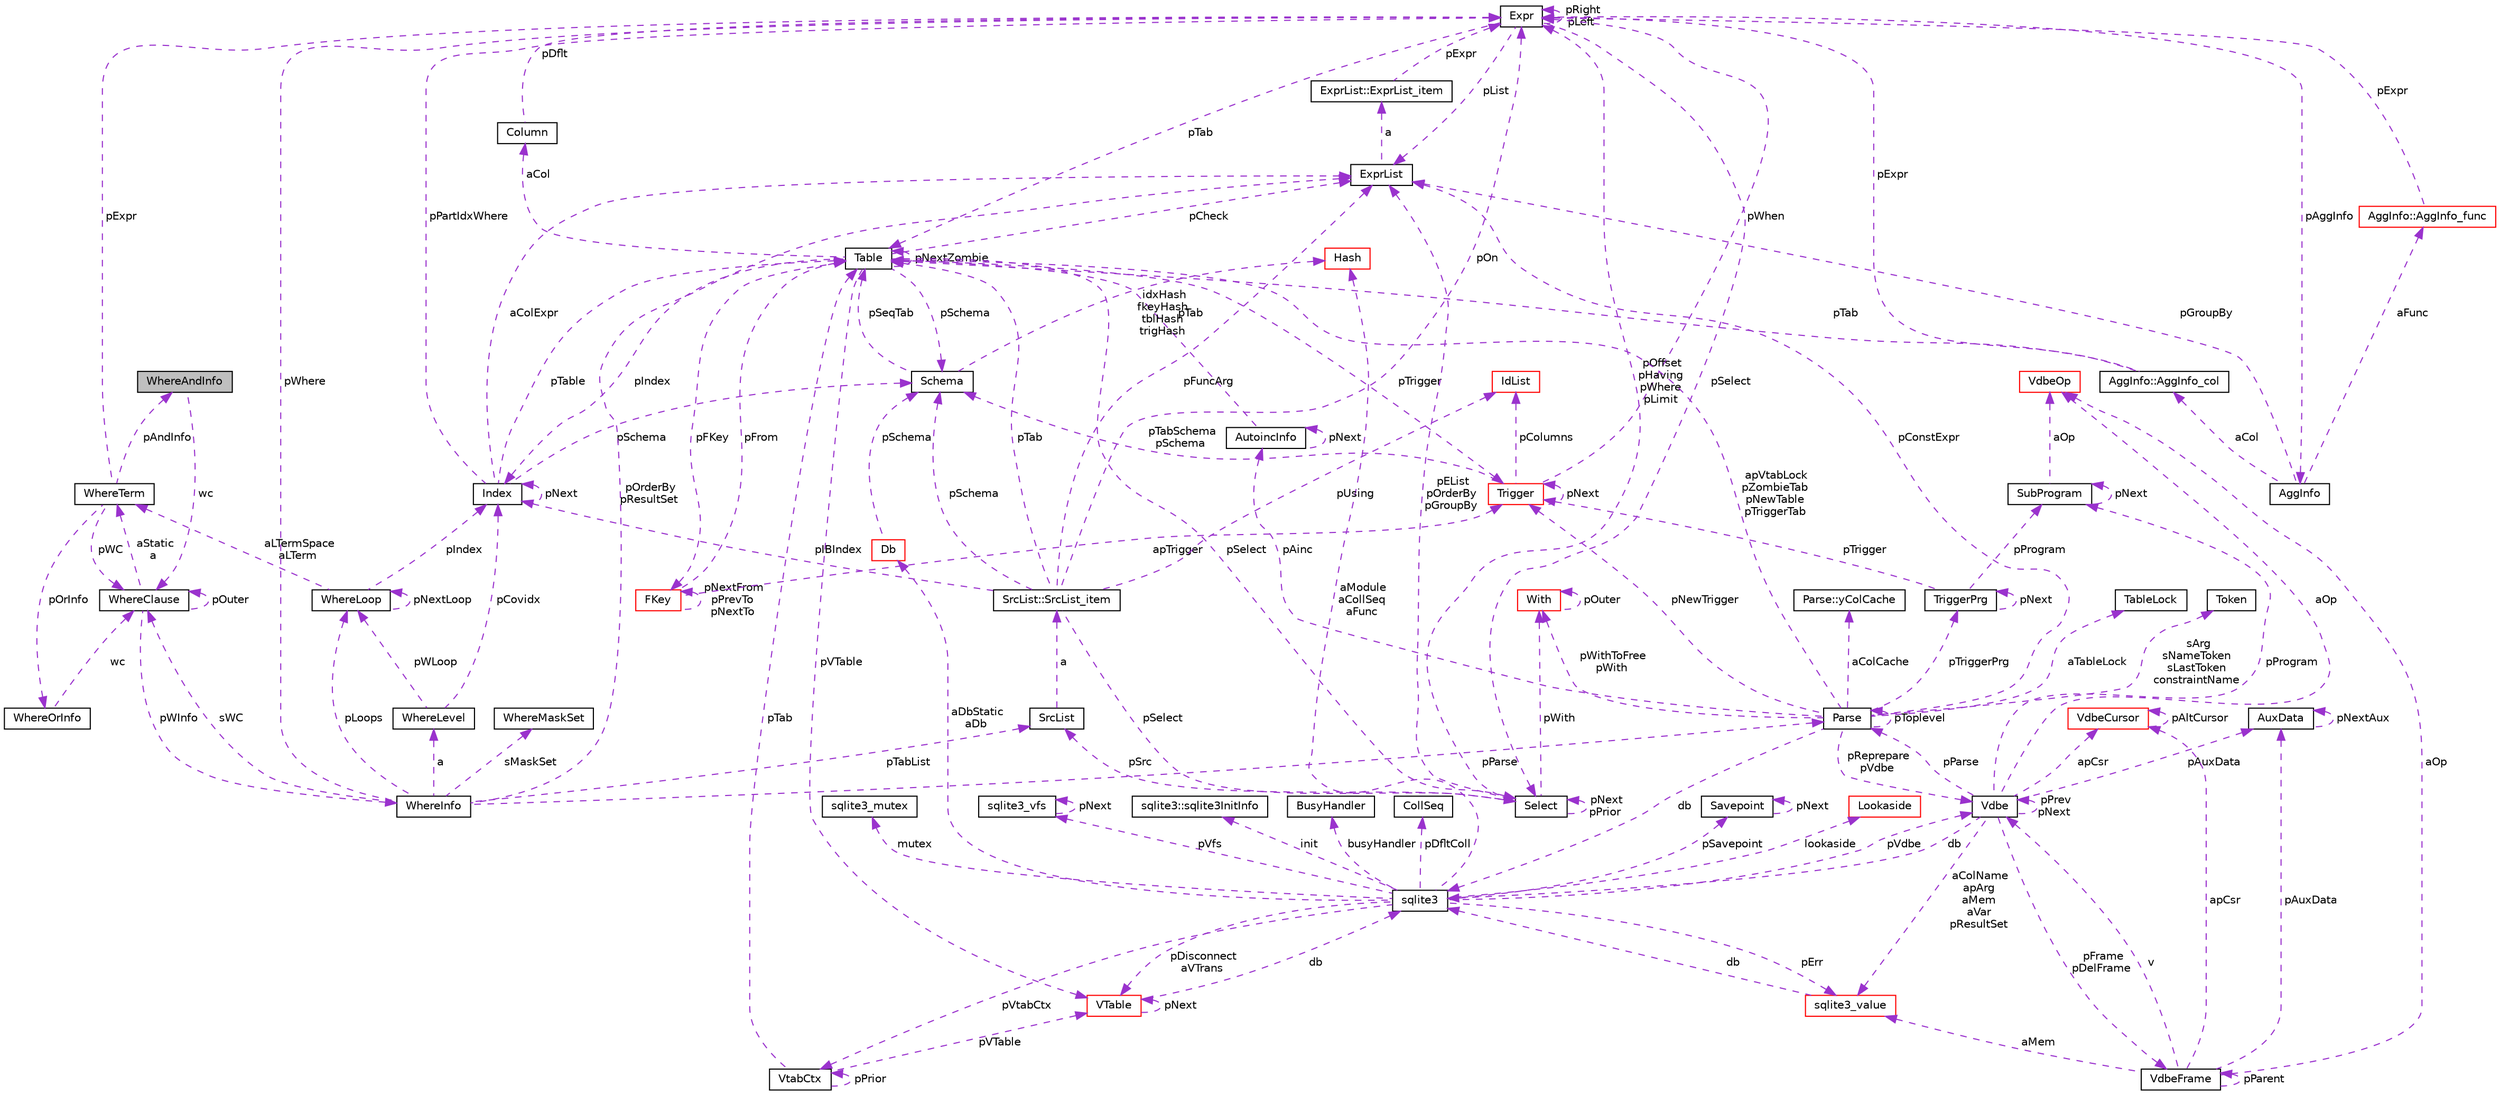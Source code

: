 digraph "WhereAndInfo"
{
  edge [fontname="Helvetica",fontsize="10",labelfontname="Helvetica",labelfontsize="10"];
  node [fontname="Helvetica",fontsize="10",shape=record];
  Node1 [label="WhereAndInfo",height=0.2,width=0.4,color="black", fillcolor="grey75", style="filled", fontcolor="black"];
  Node2 -> Node1 [dir="back",color="darkorchid3",fontsize="10",style="dashed",label=" wc" ,fontname="Helvetica"];
  Node2 [label="WhereClause",height=0.2,width=0.4,color="black", fillcolor="white", style="filled",URL="$structWhereClause.html"];
  Node3 -> Node2 [dir="back",color="darkorchid3",fontsize="10",style="dashed",label=" aStatic\na" ,fontname="Helvetica"];
  Node3 [label="WhereTerm",height=0.2,width=0.4,color="black", fillcolor="white", style="filled",URL="$structWhereTerm.html"];
  Node1 -> Node3 [dir="back",color="darkorchid3",fontsize="10",style="dashed",label=" pAndInfo" ,fontname="Helvetica"];
  Node4 -> Node3 [dir="back",color="darkorchid3",fontsize="10",style="dashed",label=" pOrInfo" ,fontname="Helvetica"];
  Node4 [label="WhereOrInfo",height=0.2,width=0.4,color="black", fillcolor="white", style="filled",URL="$structWhereOrInfo.html"];
  Node2 -> Node4 [dir="back",color="darkorchid3",fontsize="10",style="dashed",label=" wc" ,fontname="Helvetica"];
  Node5 -> Node3 [dir="back",color="darkorchid3",fontsize="10",style="dashed",label=" pExpr" ,fontname="Helvetica"];
  Node5 [label="Expr",height=0.2,width=0.4,color="black", fillcolor="white", style="filled",URL="$structExpr.html"];
  Node6 -> Node5 [dir="back",color="darkorchid3",fontsize="10",style="dashed",label=" pAggInfo" ,fontname="Helvetica"];
  Node6 [label="AggInfo",height=0.2,width=0.4,color="black", fillcolor="white", style="filled",URL="$structAggInfo.html"];
  Node7 -> Node6 [dir="back",color="darkorchid3",fontsize="10",style="dashed",label=" aCol" ,fontname="Helvetica"];
  Node7 [label="AggInfo::AggInfo_col",height=0.2,width=0.4,color="black", fillcolor="white", style="filled",URL="$structAggInfo_1_1AggInfo__col.html"];
  Node5 -> Node7 [dir="back",color="darkorchid3",fontsize="10",style="dashed",label=" pExpr" ,fontname="Helvetica"];
  Node8 -> Node7 [dir="back",color="darkorchid3",fontsize="10",style="dashed",label=" pTab" ,fontname="Helvetica"];
  Node8 [label="Table",height=0.2,width=0.4,color="black", fillcolor="white", style="filled",URL="$structTable.html"];
  Node9 -> Node8 [dir="back",color="darkorchid3",fontsize="10",style="dashed",label=" pSchema" ,fontname="Helvetica"];
  Node9 [label="Schema",height=0.2,width=0.4,color="black", fillcolor="white", style="filled",URL="$structSchema.html"];
  Node8 -> Node9 [dir="back",color="darkorchid3",fontsize="10",style="dashed",label=" pSeqTab" ,fontname="Helvetica"];
  Node10 -> Node9 [dir="back",color="darkorchid3",fontsize="10",style="dashed",label=" idxHash\nfkeyHash\ntblHash\ntrigHash" ,fontname="Helvetica"];
  Node10 [label="Hash",height=0.2,width=0.4,color="red", fillcolor="white", style="filled",URL="$structHash.html"];
  Node11 -> Node8 [dir="back",color="darkorchid3",fontsize="10",style="dashed",label=" aCol" ,fontname="Helvetica"];
  Node11 [label="Column",height=0.2,width=0.4,color="black", fillcolor="white", style="filled",URL="$structColumn.html"];
  Node5 -> Node11 [dir="back",color="darkorchid3",fontsize="10",style="dashed",label=" pDflt" ,fontname="Helvetica"];
  Node12 -> Node8 [dir="back",color="darkorchid3",fontsize="10",style="dashed",label=" pFKey" ,fontname="Helvetica"];
  Node12 [label="FKey",height=0.2,width=0.4,color="red", fillcolor="white", style="filled",URL="$structFKey.html"];
  Node12 -> Node12 [dir="back",color="darkorchid3",fontsize="10",style="dashed",label=" pNextFrom\npPrevTo\npNextTo" ,fontname="Helvetica"];
  Node8 -> Node12 [dir="back",color="darkorchid3",fontsize="10",style="dashed",label=" pFrom" ,fontname="Helvetica"];
  Node13 -> Node12 [dir="back",color="darkorchid3",fontsize="10",style="dashed",label=" apTrigger" ,fontname="Helvetica"];
  Node13 [label="Trigger",height=0.2,width=0.4,color="red", fillcolor="white", style="filled",URL="$structTrigger.html"];
  Node9 -> Node13 [dir="back",color="darkorchid3",fontsize="10",style="dashed",label=" pTabSchema\npSchema" ,fontname="Helvetica"];
  Node5 -> Node13 [dir="back",color="darkorchid3",fontsize="10",style="dashed",label=" pWhen" ,fontname="Helvetica"];
  Node14 -> Node13 [dir="back",color="darkorchid3",fontsize="10",style="dashed",label=" pColumns" ,fontname="Helvetica"];
  Node14 [label="IdList",height=0.2,width=0.4,color="red", fillcolor="white", style="filled",URL="$structIdList.html"];
  Node13 -> Node13 [dir="back",color="darkorchid3",fontsize="10",style="dashed",label=" pNext" ,fontname="Helvetica"];
  Node15 -> Node8 [dir="back",color="darkorchid3",fontsize="10",style="dashed",label=" pVTable" ,fontname="Helvetica"];
  Node15 [label="VTable",height=0.2,width=0.4,color="red", fillcolor="white", style="filled",URL="$structVTable.html"];
  Node16 -> Node15 [dir="back",color="darkorchid3",fontsize="10",style="dashed",label=" db" ,fontname="Helvetica"];
  Node16 [label="sqlite3",height=0.2,width=0.4,color="black", fillcolor="white", style="filled",URL="$structsqlite3.html"];
  Node17 -> Node16 [dir="back",color="darkorchid3",fontsize="10",style="dashed",label=" pVdbe" ,fontname="Helvetica"];
  Node17 [label="Vdbe",height=0.2,width=0.4,color="black", fillcolor="white", style="filled",URL="$structVdbe.html"];
  Node17 -> Node17 [dir="back",color="darkorchid3",fontsize="10",style="dashed",label=" pPrev\npNext" ,fontname="Helvetica"];
  Node16 -> Node17 [dir="back",color="darkorchid3",fontsize="10",style="dashed",label=" db" ,fontname="Helvetica"];
  Node18 -> Node17 [dir="back",color="darkorchid3",fontsize="10",style="dashed",label=" aColName\napArg\naMem\naVar\npResultSet" ,fontname="Helvetica"];
  Node18 [label="sqlite3_value",height=0.2,width=0.4,color="red", fillcolor="white", style="filled",URL="$structsqlite3__value.html"];
  Node16 -> Node18 [dir="back",color="darkorchid3",fontsize="10",style="dashed",label=" db" ,fontname="Helvetica"];
  Node19 -> Node17 [dir="back",color="darkorchid3",fontsize="10",style="dashed",label=" pFrame\npDelFrame" ,fontname="Helvetica"];
  Node19 [label="VdbeFrame",height=0.2,width=0.4,color="black", fillcolor="white", style="filled",URL="$structVdbeFrame.html"];
  Node17 -> Node19 [dir="back",color="darkorchid3",fontsize="10",style="dashed",label=" v" ,fontname="Helvetica"];
  Node18 -> Node19 [dir="back",color="darkorchid3",fontsize="10",style="dashed",label=" aMem" ,fontname="Helvetica"];
  Node19 -> Node19 [dir="back",color="darkorchid3",fontsize="10",style="dashed",label=" pParent" ,fontname="Helvetica"];
  Node20 -> Node19 [dir="back",color="darkorchid3",fontsize="10",style="dashed",label=" pAuxData" ,fontname="Helvetica"];
  Node20 [label="AuxData",height=0.2,width=0.4,color="black", fillcolor="white", style="filled",URL="$structAuxData.html"];
  Node20 -> Node20 [dir="back",color="darkorchid3",fontsize="10",style="dashed",label=" pNextAux" ,fontname="Helvetica"];
  Node21 -> Node19 [dir="back",color="darkorchid3",fontsize="10",style="dashed",label=" apCsr" ,fontname="Helvetica"];
  Node21 [label="VdbeCursor",height=0.2,width=0.4,color="red", fillcolor="white", style="filled",URL="$structVdbeCursor.html"];
  Node21 -> Node21 [dir="back",color="darkorchid3",fontsize="10",style="dashed",label=" pAltCursor" ,fontname="Helvetica"];
  Node22 -> Node19 [dir="back",color="darkorchid3",fontsize="10",style="dashed",label=" aOp" ,fontname="Helvetica"];
  Node22 [label="VdbeOp",height=0.2,width=0.4,color="red", fillcolor="white", style="filled",URL="$structVdbeOp.html"];
  Node20 -> Node17 [dir="back",color="darkorchid3",fontsize="10",style="dashed",label=" pAuxData" ,fontname="Helvetica"];
  Node23 -> Node17 [dir="back",color="darkorchid3",fontsize="10",style="dashed",label=" pProgram" ,fontname="Helvetica"];
  Node23 [label="SubProgram",height=0.2,width=0.4,color="black", fillcolor="white", style="filled",URL="$structSubProgram.html"];
  Node23 -> Node23 [dir="back",color="darkorchid3",fontsize="10",style="dashed",label=" pNext" ,fontname="Helvetica"];
  Node22 -> Node23 [dir="back",color="darkorchid3",fontsize="10",style="dashed",label=" aOp" ,fontname="Helvetica"];
  Node21 -> Node17 [dir="back",color="darkorchid3",fontsize="10",style="dashed",label=" apCsr" ,fontname="Helvetica"];
  Node24 -> Node17 [dir="back",color="darkorchid3",fontsize="10",style="dashed",label=" pParse" ,fontname="Helvetica"];
  Node24 [label="Parse",height=0.2,width=0.4,color="black", fillcolor="white", style="filled",URL="$structParse.html"];
  Node17 -> Node24 [dir="back",color="darkorchid3",fontsize="10",style="dashed",label=" pReprepare\npVdbe" ,fontname="Helvetica"];
  Node16 -> Node24 [dir="back",color="darkorchid3",fontsize="10",style="dashed",label=" db" ,fontname="Helvetica"];
  Node25 -> Node24 [dir="back",color="darkorchid3",fontsize="10",style="dashed",label=" aTableLock" ,fontname="Helvetica"];
  Node25 [label="TableLock",height=0.2,width=0.4,color="black", fillcolor="white", style="filled",URL="$structTableLock.html"];
  Node26 -> Node24 [dir="back",color="darkorchid3",fontsize="10",style="dashed",label=" sArg\nsNameToken\nsLastToken\nconstraintName" ,fontname="Helvetica"];
  Node26 [label="Token",height=0.2,width=0.4,color="black", fillcolor="white", style="filled",URL="$structToken.html"];
  Node27 -> Node24 [dir="back",color="darkorchid3",fontsize="10",style="dashed",label=" pWithToFree\npWith" ,fontname="Helvetica"];
  Node27 [label="With",height=0.2,width=0.4,color="red", fillcolor="white", style="filled",URL="$structWith.html"];
  Node27 -> Node27 [dir="back",color="darkorchid3",fontsize="10",style="dashed",label=" pOuter" ,fontname="Helvetica"];
  Node28 -> Node24 [dir="back",color="darkorchid3",fontsize="10",style="dashed",label=" aColCache" ,fontname="Helvetica"];
  Node28 [label="Parse::yColCache",height=0.2,width=0.4,color="black", fillcolor="white", style="filled",URL="$structParse_1_1yColCache.html"];
  Node8 -> Node24 [dir="back",color="darkorchid3",fontsize="10",style="dashed",label=" apVtabLock\npZombieTab\npNewTable\npTriggerTab" ,fontname="Helvetica"];
  Node13 -> Node24 [dir="back",color="darkorchid3",fontsize="10",style="dashed",label=" pNewTrigger" ,fontname="Helvetica"];
  Node29 -> Node24 [dir="back",color="darkorchid3",fontsize="10",style="dashed",label=" pTriggerPrg" ,fontname="Helvetica"];
  Node29 [label="TriggerPrg",height=0.2,width=0.4,color="black", fillcolor="white", style="filled",URL="$structTriggerPrg.html"];
  Node23 -> Node29 [dir="back",color="darkorchid3",fontsize="10",style="dashed",label=" pProgram" ,fontname="Helvetica"];
  Node13 -> Node29 [dir="back",color="darkorchid3",fontsize="10",style="dashed",label=" pTrigger" ,fontname="Helvetica"];
  Node29 -> Node29 [dir="back",color="darkorchid3",fontsize="10",style="dashed",label=" pNext" ,fontname="Helvetica"];
  Node30 -> Node24 [dir="back",color="darkorchid3",fontsize="10",style="dashed",label=" pAinc" ,fontname="Helvetica"];
  Node30 [label="AutoincInfo",height=0.2,width=0.4,color="black", fillcolor="white", style="filled",URL="$structAutoincInfo.html"];
  Node8 -> Node30 [dir="back",color="darkorchid3",fontsize="10",style="dashed",label=" pTab" ,fontname="Helvetica"];
  Node30 -> Node30 [dir="back",color="darkorchid3",fontsize="10",style="dashed",label=" pNext" ,fontname="Helvetica"];
  Node31 -> Node24 [dir="back",color="darkorchid3",fontsize="10",style="dashed",label=" pConstExpr" ,fontname="Helvetica"];
  Node31 [label="ExprList",height=0.2,width=0.4,color="black", fillcolor="white", style="filled",URL="$structExprList.html"];
  Node32 -> Node31 [dir="back",color="darkorchid3",fontsize="10",style="dashed",label=" a" ,fontname="Helvetica"];
  Node32 [label="ExprList::ExprList_item",height=0.2,width=0.4,color="black", fillcolor="white", style="filled",URL="$structExprList_1_1ExprList__item.html"];
  Node5 -> Node32 [dir="back",color="darkorchid3",fontsize="10",style="dashed",label=" pExpr" ,fontname="Helvetica"];
  Node24 -> Node24 [dir="back",color="darkorchid3",fontsize="10",style="dashed",label=" pToplevel" ,fontname="Helvetica"];
  Node22 -> Node17 [dir="back",color="darkorchid3",fontsize="10",style="dashed",label=" aOp" ,fontname="Helvetica"];
  Node33 -> Node16 [dir="back",color="darkorchid3",fontsize="10",style="dashed",label=" pSavepoint" ,fontname="Helvetica"];
  Node33 [label="Savepoint",height=0.2,width=0.4,color="black", fillcolor="white", style="filled",URL="$structSavepoint.html"];
  Node33 -> Node33 [dir="back",color="darkorchid3",fontsize="10",style="dashed",label=" pNext" ,fontname="Helvetica"];
  Node34 -> Node16 [dir="back",color="darkorchid3",fontsize="10",style="dashed",label=" lookaside" ,fontname="Helvetica"];
  Node34 [label="Lookaside",height=0.2,width=0.4,color="red", fillcolor="white", style="filled",URL="$structLookaside.html"];
  Node18 -> Node16 [dir="back",color="darkorchid3",fontsize="10",style="dashed",label=" pErr" ,fontname="Helvetica"];
  Node35 -> Node16 [dir="back",color="darkorchid3",fontsize="10",style="dashed",label=" mutex" ,fontname="Helvetica"];
  Node35 [label="sqlite3_mutex",height=0.2,width=0.4,color="black", fillcolor="white", style="filled",URL="$structsqlite3__mutex.html"];
  Node36 -> Node16 [dir="back",color="darkorchid3",fontsize="10",style="dashed",label=" pVfs" ,fontname="Helvetica"];
  Node36 [label="sqlite3_vfs",height=0.2,width=0.4,color="black", fillcolor="white", style="filled",URL="$structsqlite3__vfs.html"];
  Node36 -> Node36 [dir="back",color="darkorchid3",fontsize="10",style="dashed",label=" pNext" ,fontname="Helvetica"];
  Node37 -> Node16 [dir="back",color="darkorchid3",fontsize="10",style="dashed",label=" init" ,fontname="Helvetica"];
  Node37 [label="sqlite3::sqlite3InitInfo",height=0.2,width=0.4,color="black", fillcolor="white", style="filled",URL="$structsqlite3_1_1sqlite3InitInfo.html"];
  Node38 -> Node16 [dir="back",color="darkorchid3",fontsize="10",style="dashed",label=" busyHandler" ,fontname="Helvetica"];
  Node38 [label="BusyHandler",height=0.2,width=0.4,color="black", fillcolor="white", style="filled",URL="$structBusyHandler.html"];
  Node39 -> Node16 [dir="back",color="darkorchid3",fontsize="10",style="dashed",label=" pVtabCtx" ,fontname="Helvetica"];
  Node39 [label="VtabCtx",height=0.2,width=0.4,color="black", fillcolor="white", style="filled",URL="$structVtabCtx.html"];
  Node39 -> Node39 [dir="back",color="darkorchid3",fontsize="10",style="dashed",label=" pPrior" ,fontname="Helvetica"];
  Node15 -> Node39 [dir="back",color="darkorchid3",fontsize="10",style="dashed",label=" pVTable" ,fontname="Helvetica"];
  Node8 -> Node39 [dir="back",color="darkorchid3",fontsize="10",style="dashed",label=" pTab" ,fontname="Helvetica"];
  Node40 -> Node16 [dir="back",color="darkorchid3",fontsize="10",style="dashed",label=" pDfltColl" ,fontname="Helvetica"];
  Node40 [label="CollSeq",height=0.2,width=0.4,color="black", fillcolor="white", style="filled",URL="$structCollSeq.html"];
  Node15 -> Node16 [dir="back",color="darkorchid3",fontsize="10",style="dashed",label=" pDisconnect\naVTrans" ,fontname="Helvetica"];
  Node41 -> Node16 [dir="back",color="darkorchid3",fontsize="10",style="dashed",label=" aDbStatic\naDb" ,fontname="Helvetica"];
  Node41 [label="Db",height=0.2,width=0.4,color="red", fillcolor="white", style="filled",URL="$structDb.html"];
  Node9 -> Node41 [dir="back",color="darkorchid3",fontsize="10",style="dashed",label=" pSchema" ,fontname="Helvetica"];
  Node10 -> Node16 [dir="back",color="darkorchid3",fontsize="10",style="dashed",label=" aModule\naCollSeq\naFunc" ,fontname="Helvetica"];
  Node15 -> Node15 [dir="back",color="darkorchid3",fontsize="10",style="dashed",label=" pNext" ,fontname="Helvetica"];
  Node8 -> Node8 [dir="back",color="darkorchid3",fontsize="10",style="dashed",label=" pNextZombie" ,fontname="Helvetica"];
  Node13 -> Node8 [dir="back",color="darkorchid3",fontsize="10",style="dashed",label=" pTrigger" ,fontname="Helvetica"];
  Node42 -> Node8 [dir="back",color="darkorchid3",fontsize="10",style="dashed",label=" pSelect" ,fontname="Helvetica"];
  Node42 [label="Select",height=0.2,width=0.4,color="black", fillcolor="white", style="filled",URL="$structSelect.html"];
  Node5 -> Node42 [dir="back",color="darkorchid3",fontsize="10",style="dashed",label=" pOffset\npHaving\npWhere\npLimit" ,fontname="Helvetica"];
  Node27 -> Node42 [dir="back",color="darkorchid3",fontsize="10",style="dashed",label=" pWith" ,fontname="Helvetica"];
  Node42 -> Node42 [dir="back",color="darkorchid3",fontsize="10",style="dashed",label=" pNext\npPrior" ,fontname="Helvetica"];
  Node43 -> Node42 [dir="back",color="darkorchid3",fontsize="10",style="dashed",label=" pSrc" ,fontname="Helvetica"];
  Node43 [label="SrcList",height=0.2,width=0.4,color="black", fillcolor="white", style="filled",URL="$structSrcList.html"];
  Node44 -> Node43 [dir="back",color="darkorchid3",fontsize="10",style="dashed",label=" a" ,fontname="Helvetica"];
  Node44 [label="SrcList::SrcList_item",height=0.2,width=0.4,color="black", fillcolor="white", style="filled",URL="$structSrcList_1_1SrcList__item.html"];
  Node9 -> Node44 [dir="back",color="darkorchid3",fontsize="10",style="dashed",label=" pSchema" ,fontname="Helvetica"];
  Node5 -> Node44 [dir="back",color="darkorchid3",fontsize="10",style="dashed",label=" pOn" ,fontname="Helvetica"];
  Node14 -> Node44 [dir="back",color="darkorchid3",fontsize="10",style="dashed",label=" pUsing" ,fontname="Helvetica"];
  Node8 -> Node44 [dir="back",color="darkorchid3",fontsize="10",style="dashed",label=" pTab" ,fontname="Helvetica"];
  Node42 -> Node44 [dir="back",color="darkorchid3",fontsize="10",style="dashed",label=" pSelect" ,fontname="Helvetica"];
  Node45 -> Node44 [dir="back",color="darkorchid3",fontsize="10",style="dashed",label=" pIBIndex" ,fontname="Helvetica"];
  Node45 [label="Index",height=0.2,width=0.4,color="black", fillcolor="white", style="filled",URL="$structIndex.html"];
  Node9 -> Node45 [dir="back",color="darkorchid3",fontsize="10",style="dashed",label=" pSchema" ,fontname="Helvetica"];
  Node5 -> Node45 [dir="back",color="darkorchid3",fontsize="10",style="dashed",label=" pPartIdxWhere" ,fontname="Helvetica"];
  Node8 -> Node45 [dir="back",color="darkorchid3",fontsize="10",style="dashed",label=" pTable" ,fontname="Helvetica"];
  Node31 -> Node45 [dir="back",color="darkorchid3",fontsize="10",style="dashed",label=" aColExpr" ,fontname="Helvetica"];
  Node45 -> Node45 [dir="back",color="darkorchid3",fontsize="10",style="dashed",label=" pNext" ,fontname="Helvetica"];
  Node31 -> Node44 [dir="back",color="darkorchid3",fontsize="10",style="dashed",label=" pFuncArg" ,fontname="Helvetica"];
  Node31 -> Node42 [dir="back",color="darkorchid3",fontsize="10",style="dashed",label=" pEList\npOrderBy\npGroupBy" ,fontname="Helvetica"];
  Node31 -> Node8 [dir="back",color="darkorchid3",fontsize="10",style="dashed",label=" pCheck" ,fontname="Helvetica"];
  Node45 -> Node8 [dir="back",color="darkorchid3",fontsize="10",style="dashed",label=" pIndex" ,fontname="Helvetica"];
  Node46 -> Node6 [dir="back",color="darkorchid3",fontsize="10",style="dashed",label=" aFunc" ,fontname="Helvetica"];
  Node46 [label="AggInfo::AggInfo_func",height=0.2,width=0.4,color="red", fillcolor="white", style="filled",URL="$structAggInfo_1_1AggInfo__func.html"];
  Node5 -> Node46 [dir="back",color="darkorchid3",fontsize="10",style="dashed",label=" pExpr" ,fontname="Helvetica"];
  Node31 -> Node6 [dir="back",color="darkorchid3",fontsize="10",style="dashed",label=" pGroupBy" ,fontname="Helvetica"];
  Node5 -> Node5 [dir="back",color="darkorchid3",fontsize="10",style="dashed",label=" pRight\npLeft" ,fontname="Helvetica"];
  Node8 -> Node5 [dir="back",color="darkorchid3",fontsize="10",style="dashed",label=" pTab" ,fontname="Helvetica"];
  Node42 -> Node5 [dir="back",color="darkorchid3",fontsize="10",style="dashed",label=" pSelect" ,fontname="Helvetica"];
  Node31 -> Node5 [dir="back",color="darkorchid3",fontsize="10",style="dashed",label=" pList" ,fontname="Helvetica"];
  Node2 -> Node3 [dir="back",color="darkorchid3",fontsize="10",style="dashed",label=" pWC" ,fontname="Helvetica"];
  Node47 -> Node2 [dir="back",color="darkorchid3",fontsize="10",style="dashed",label=" pWInfo" ,fontname="Helvetica"];
  Node47 [label="WhereInfo",height=0.2,width=0.4,color="black", fillcolor="white", style="filled",URL="$structWhereInfo.html"];
  Node5 -> Node47 [dir="back",color="darkorchid3",fontsize="10",style="dashed",label=" pWhere" ,fontname="Helvetica"];
  Node48 -> Node47 [dir="back",color="darkorchid3",fontsize="10",style="dashed",label=" pLoops" ,fontname="Helvetica"];
  Node48 [label="WhereLoop",height=0.2,width=0.4,color="black", fillcolor="white", style="filled",URL="$structWhereLoop.html"];
  Node48 -> Node48 [dir="back",color="darkorchid3",fontsize="10",style="dashed",label=" pNextLoop" ,fontname="Helvetica"];
  Node3 -> Node48 [dir="back",color="darkorchid3",fontsize="10",style="dashed",label=" aLTermSpace\naLTerm" ,fontname="Helvetica"];
  Node45 -> Node48 [dir="back",color="darkorchid3",fontsize="10",style="dashed",label=" pIndex" ,fontname="Helvetica"];
  Node2 -> Node47 [dir="back",color="darkorchid3",fontsize="10",style="dashed",label=" sWC" ,fontname="Helvetica"];
  Node49 -> Node47 [dir="back",color="darkorchid3",fontsize="10",style="dashed",label=" a" ,fontname="Helvetica"];
  Node49 [label="WhereLevel",height=0.2,width=0.4,color="black", fillcolor="white", style="filled",URL="$structWhereLevel.html"];
  Node48 -> Node49 [dir="back",color="darkorchid3",fontsize="10",style="dashed",label=" pWLoop" ,fontname="Helvetica"];
  Node45 -> Node49 [dir="back",color="darkorchid3",fontsize="10",style="dashed",label=" pCovidx" ,fontname="Helvetica"];
  Node50 -> Node47 [dir="back",color="darkorchid3",fontsize="10",style="dashed",label=" sMaskSet" ,fontname="Helvetica"];
  Node50 [label="WhereMaskSet",height=0.2,width=0.4,color="black", fillcolor="white", style="filled",URL="$structWhereMaskSet.html"];
  Node43 -> Node47 [dir="back",color="darkorchid3",fontsize="10",style="dashed",label=" pTabList" ,fontname="Helvetica"];
  Node31 -> Node47 [dir="back",color="darkorchid3",fontsize="10",style="dashed",label=" pOrderBy\npResultSet" ,fontname="Helvetica"];
  Node24 -> Node47 [dir="back",color="darkorchid3",fontsize="10",style="dashed",label=" pParse" ,fontname="Helvetica"];
  Node2 -> Node2 [dir="back",color="darkorchid3",fontsize="10",style="dashed",label=" pOuter" ,fontname="Helvetica"];
}
